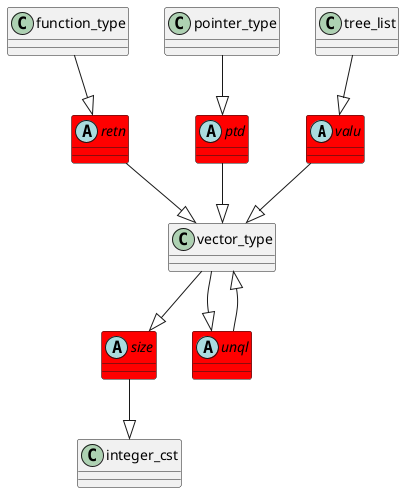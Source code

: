 @startuml
abstract class	valu	 #red	
valu	 --|> 	vector_type	
tree_list	 --|> 	valu	
abstract class	retn	 #red	
retn	 --|> 	vector_type	
function_type	 --|> 	retn	
abstract class	size	 #red	
size	 --|> 	integer_cst	
vector_type	 --|> 	size	
abstract class	ptd	 #red	
ptd	 --|> 	vector_type	
pointer_type	 --|> 	ptd	
abstract class	unql	 #red	
unql	 --|> 	vector_type	
vector_type	 --|> 	unql	
@enduml
